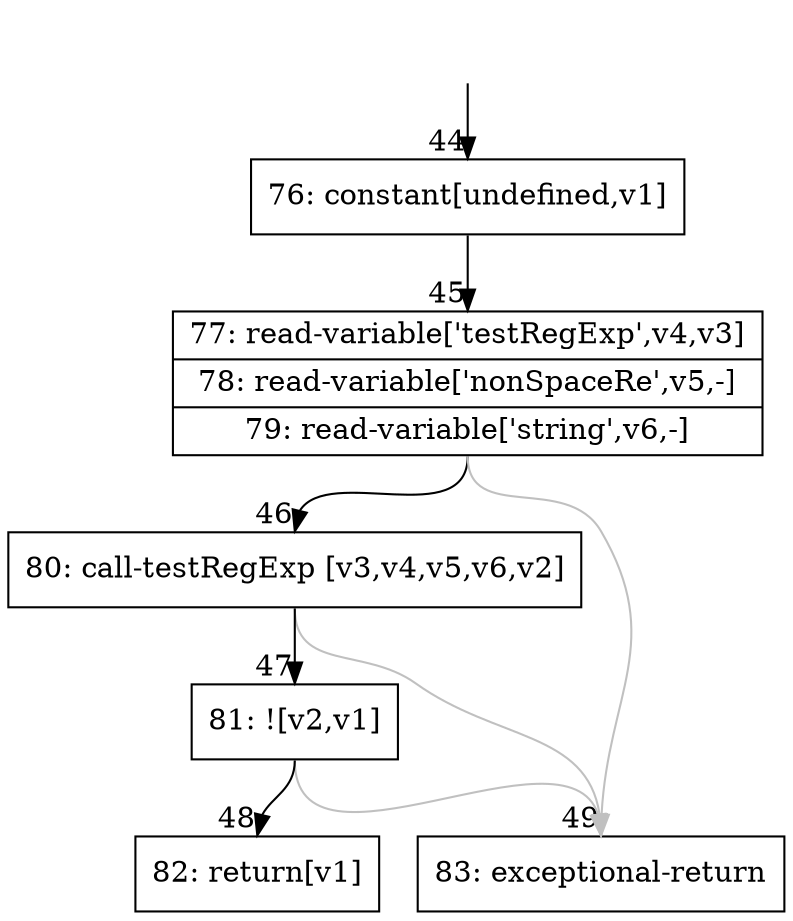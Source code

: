 digraph {
rankdir="TD"
BB_entry7[shape=none,label=""];
BB_entry7 -> BB44 [tailport=s, headport=n, headlabel="    44"]
BB44 [shape=record label="{76: constant[undefined,v1]}" ] 
BB44 -> BB45 [tailport=s, headport=n, headlabel="      45"]
BB45 [shape=record label="{77: read-variable['testRegExp',v4,v3]|78: read-variable['nonSpaceRe',v5,-]|79: read-variable['string',v6,-]}" ] 
BB45 -> BB46 [tailport=s, headport=n, headlabel="      46"]
BB45 -> BB49 [tailport=s, headport=n, color=gray, headlabel="      49"]
BB46 [shape=record label="{80: call-testRegExp [v3,v4,v5,v6,v2]}" ] 
BB46 -> BB47 [tailport=s, headport=n, headlabel="      47"]
BB46 -> BB49 [tailport=s, headport=n, color=gray]
BB47 [shape=record label="{81: ![v2,v1]}" ] 
BB47 -> BB48 [tailport=s, headport=n, headlabel="      48"]
BB47 -> BB49 [tailport=s, headport=n, color=gray]
BB48 [shape=record label="{82: return[v1]}" ] 
BB49 [shape=record label="{83: exceptional-return}" ] 
//#$~ 40
}
